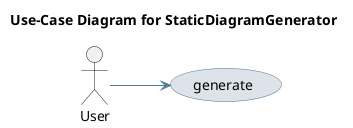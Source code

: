 @startuml
skinparam usecase {
 BackgroundColor #DEE3E9 
 BorderColor #4D7A97 
 ArrowColor #4D7A97 
}
left to right direction
title Use-Case Diagram for StaticDiagramGenerator

actor User
usecase "generate" as UC_generate
User --> UC_generate
@enduml